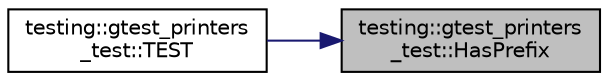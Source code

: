 digraph "testing::gtest_printers_test::HasPrefix"
{
 // LATEX_PDF_SIZE
  bgcolor="transparent";
  edge [fontname="Helvetica",fontsize="10",labelfontname="Helvetica",labelfontsize="10"];
  node [fontname="Helvetica",fontsize="10",shape=record];
  rankdir="RL";
  Node1 [label="testing::gtest_printers\l_test::HasPrefix",height=0.2,width=0.4,color="black", fillcolor="grey75", style="filled", fontcolor="black",tooltip=" "];
  Node1 -> Node2 [dir="back",color="midnightblue",fontsize="10",style="solid",fontname="Helvetica"];
  Node2 [label="testing::gtest_printers\l_test::TEST",height=0.2,width=0.4,color="black",URL="$namespacetesting_1_1gtest__printers__test.html#a434cafcc1dbee409992bbb1593034480",tooltip=" "];
}
